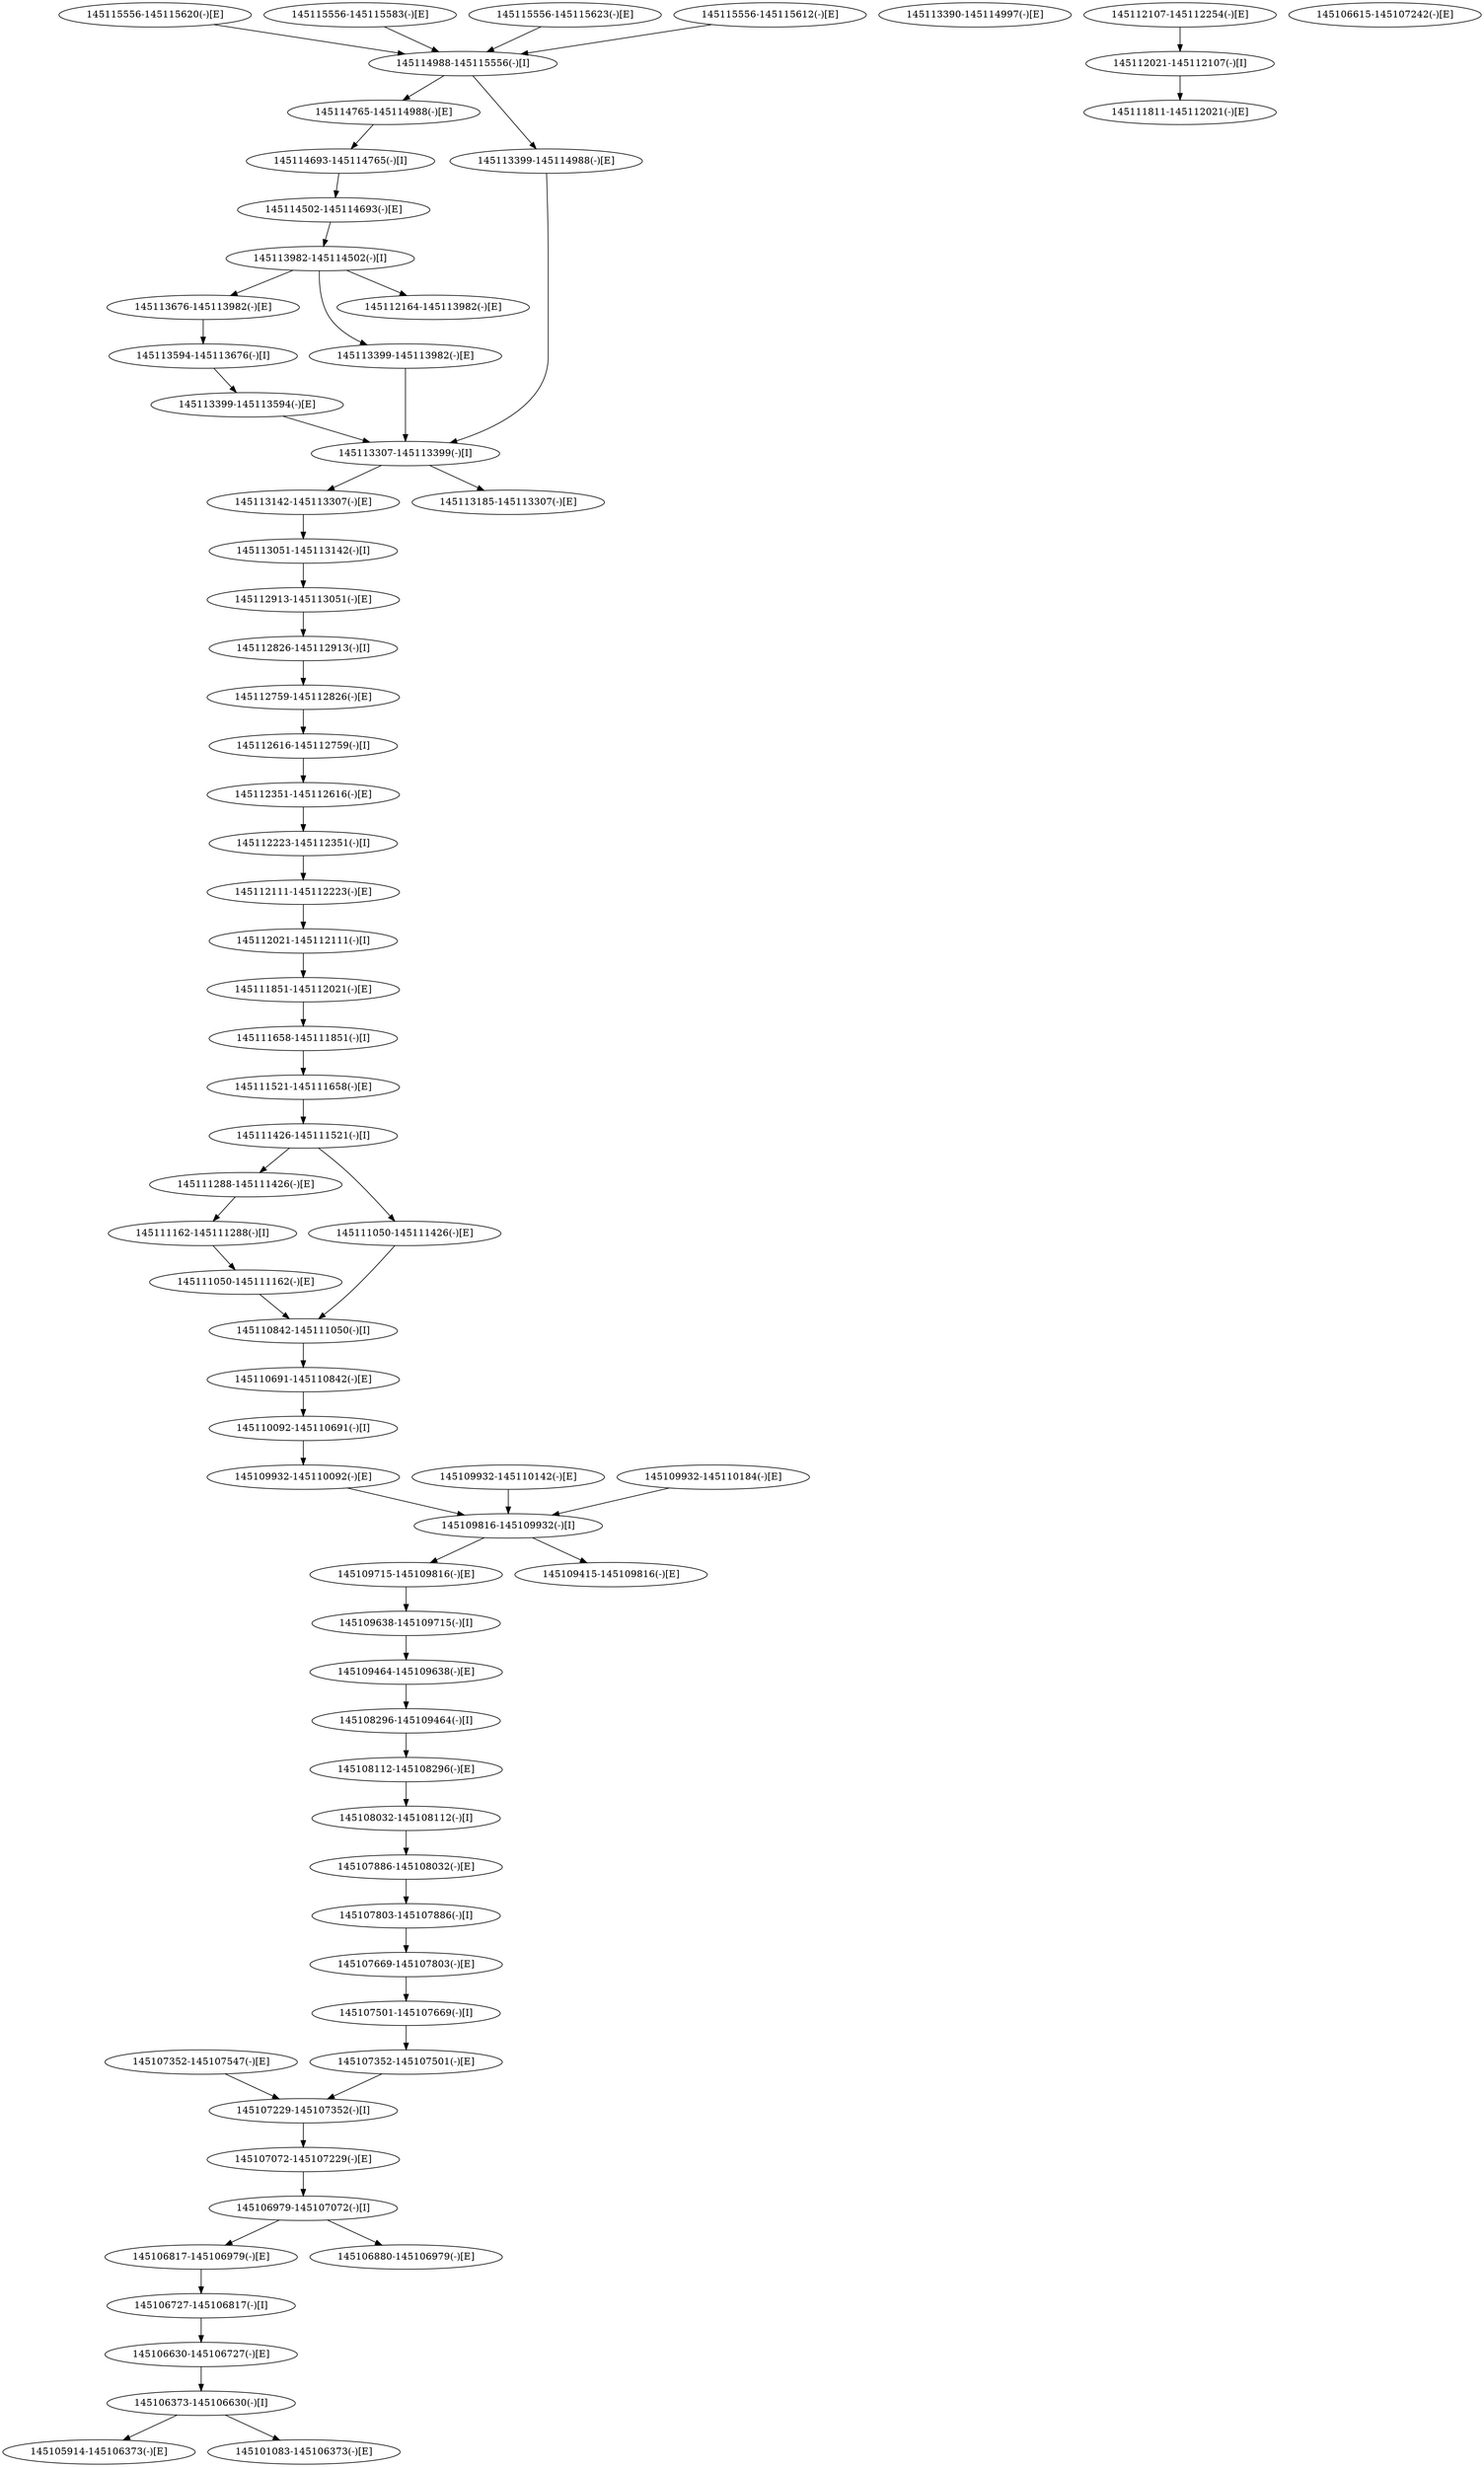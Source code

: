 strict digraph G {
"145107886-145108032(-)[E]" [scores="VCAP_SHEZH2=54.6406486377,VCAP_SHSCRAMBLE=120.284463136"];
"145106979-145107072(-)[I]" [scores="LNCAP_SHEZH2=50.3922060004,VCAP_SHEZH2=3435.62434585,VCAP_SHSCRAMBLE=3760.94913846"];
"145106727-145106817(-)[I]" [scores="VCAP_SHEZH2=3435.62434585,VCAP_SHSCRAMBLE=3760.94913846"];
"145109715-145109816(-)[E]" [scores="VCAP_SHEZH2=37.7993528247,VCAP_SHSCRAMBLE=83.210484772"];
"145112616-145112759(-)[I]" [scores="VCAP_SHEZH2=3435.62434585,VCAP_SHSCRAMBLE=3760.94913846"];
"145109415-145109816(-)[E]" [scores="LNCAP_SHEZH2=47.5048783209,LNCAP_SHSCRAMBLE=111.4800359"];
"145111288-145111426(-)[E]" [scores="VCAP_SHEZH2=51.6466404931"];
"145108032-145108112(-)[I]" [scores="VCAP_SHEZH2=3435.62434585,VCAP_SHSCRAMBLE=3760.94913846"];
"145108112-145108296(-)[E]" [scores="VCAP_SHEZH2=68.8621873242,VCAP_SHSCRAMBLE=151.591378198"];
"145109932-145110092(-)[E]" [scores="VCAP_SHEZH2=59.8801628906,VCAP_SHSCRAMBLE=131.818589738"];
"145106817-145106979(-)[E]" [scores="VCAP_SHEZH2=60.6286649267,VCAP_SHSCRAMBLE=133.46632211"];
"145109638-145109715(-)[I]" [scores="VCAP_SHEZH2=3435.62434585,VCAP_SHSCRAMBLE=3760.94913846"];
"145107072-145107229(-)[E]" [scores="LNCAP_SHEZH2=17.542297876,VCAP_SHEZH2=58.7574098364,VCAP_SHSCRAMBLE=129.34699118"];
"145113142-145113307(-)[E]" [scores="VCAP_SHEZH2=61.7514179809,VCAP_SHSCRAMBLE=135.937920667"];
"145109816-145109932(-)[I]" [scores="LNCAP_SHEZH2=77.3583180637,LNCAP_SHSCRAMBLE=169.861102082,VCAP_SHEZH2=3435.62434585,VCAP_SHSCRAMBLE=3760.94913846"];
"145115556-145115620(-)[E]" [scores="VCAP_SHSCRAMBLE=52.7274358951"];
"145114988-145115556(-)[I]" [scores="LNCAP_SHEZH2=149.689917802,LNCAP_SHSCRAMBLE=423.395215517,VCAP_SHEZH2=3435.62434585,VCAP_SHSCRAMBLE=3760.94913846"];
"145112826-145112913(-)[I]" [scores="VCAP_SHEZH2=3435.62434585,VCAP_SHSCRAMBLE=3760.94913846"];
"145107352-145107547(-)[E]" [scores="LNCAP_SHEZH2=21.7882043683"];
"145114502-145114693(-)[E]" [scores="LNCAP_SHSCRAMBLE=35.7983559822,VCAP_SHEZH2=71.4819444506,VCAP_SHSCRAMBLE=157.3584415"];
"145107501-145107669(-)[I]" [scores="VCAP_SHEZH2=3435.62434585,VCAP_SHSCRAMBLE=3760.94913846"];
"145109932-145110142(-)[E]" [scores="LNCAP_SHSCRAMBLE=58.3810661819"];
"145109464-145109638(-)[E]" [scores="VCAP_SHEZH2=65.1196771435,VCAP_SHSCRAMBLE=143.35271634"];
"145106373-145106630(-)[I]" [scores="VCAP_SHEZH2=3435.62434585,VCAP_SHSCRAMBLE=3760.94913846"];
"145113676-145113982(-)[E]" [scores="VCAP_SHEZH2=114.520811528"];
"145106630-145106727(-)[E]" [scores="VCAP_SHEZH2=36.3023487524,VCAP_SHSCRAMBLE=79.9150200285"];
"145105914-145106373(-)[E]" [scores="VCAP_SHSCRAMBLE=378.15457931"];
"145113307-145113399(-)[I]" [scores="LNCAP_SHEZH2=149.689917802,VCAP_SHEZH2=3435.62434585,VCAP_SHSCRAMBLE=3760.94913846"];
"145111050-145111162(-)[E]" [scores="VCAP_SHEZH2=41.9161140234"];
"145113399-145113982(-)[E]" [scores="VCAP_SHSCRAMBLE=480.313986357"];
"145109932-145110184(-)[E]" [scores="LNCAP_SHEZH2=29.8534397428"];
"145111162-145111288(-)[I]" [scores="VCAP_SHEZH2=3435.62434585"];
"145107229-145107352(-)[I]" [scores="LNCAP_SHEZH2=50.3922060004,VCAP_SHEZH2=3435.62434585,VCAP_SHSCRAMBLE=3760.94913846"];
"145113051-145113142(-)[I]" [scores="VCAP_SHEZH2=3435.62434585,VCAP_SHSCRAMBLE=3760.94913846"];
"145111426-145111521(-)[I]" [scores="VCAP_SHEZH2=3435.62434585,VCAP_SHSCRAMBLE=3760.94913846"];
"145111851-145112021(-)[E]" [scores="VCAP_SHEZH2=63.6226730713,VCAP_SHSCRAMBLE=140.057251596"];
"145112164-145113982(-)[E]" [scores="LNCAP_SHSCRAMBLE=340.740372647"];
"145114765-145114988(-)[E]" [scores="LNCAP_SHSCRAMBLE=41.7959863038,VCAP_SHEZH2=83.4579770288,VCAP_SHSCRAMBLE=183.722159447"];
"145113390-145114997(-)[E]" [scores="LNCAP_SHEZH2=42.093909709"];
"145113399-145113594(-)[E]" [scores="VCAP_SHEZH2=72.9789485229"];
"145110842-145111050(-)[I]" [scores="VCAP_SHEZH2=3435.62434585,VCAP_SHSCRAMBLE=3760.94913846"];
"145108296-145109464(-)[I]" [scores="VCAP_SHEZH2=3435.62434585,VCAP_SHSCRAMBLE=3760.94913846"];
"145112111-145112223(-)[E]" [scores="VCAP_SHEZH2=41.9161140234,VCAP_SHSCRAMBLE=92.2730128165"];
"145110092-145110691(-)[I]" [scores="VCAP_SHEZH2=3435.62434585,VCAP_SHSCRAMBLE=3760.94913846"];
"145115556-145115583(-)[E]" [scores="LNCAP_SHSCRAMBLE=5.06050058387"];
"145112913-145113051(-)[E]" [scores="VCAP_SHEZH2=51.6466404931,VCAP_SHSCRAMBLE=113.693533649"];
"145112021-145112107(-)[I]" [scores="LNCAP_SHEZH2=18.4992162882"];
"145115556-145115623(-)[E]" [scores="LNCAP_SHEZH2=5.64073368546"];
"145112759-145112826(-)[E]" [scores="VCAP_SHEZH2=25.0748182104,VCAP_SHSCRAMBLE=55.1990344527"];
"145113982-145114502(-)[I]" [scores="LNCAP_SHSCRAMBLE=423.395215517,VCAP_SHEZH2=3435.62434585,VCAP_SHSCRAMBLE=3760.94913846"];
"145113399-145114988(-)[E]" [scores="LNCAP_SHEZH2=133.777997406"];
"145113594-145113676(-)[I]" [scores="VCAP_SHEZH2=3435.62434585"];
"145111050-145111426(-)[E]" [scores="VCAP_SHSCRAMBLE=309.773685884"];
"145111811-145112021(-)[E]" [scores="LNCAP_SHEZH2=10.8818919342"];
"145107669-145107803(-)[E]" [scores="VCAP_SHEZH2=50.1496364209,VCAP_SHSCRAMBLE=110.398068905"];
"145107352-145107501(-)[E]" [scores="VCAP_SHEZH2=55.7634016919,VCAP_SHSCRAMBLE=122.756061693"];
"145114693-145114765(-)[I]" [scores="LNCAP_SHSCRAMBLE=423.395215517,VCAP_SHEZH2=3435.62434585,VCAP_SHSCRAMBLE=3760.94913846"];
"145106615-145107242(-)[E]" [scores="LNCAP_SHEZH2=45.2497798039"];
"145111521-145111658(-)[E]" [scores="VCAP_SHEZH2=51.2723894751,VCAP_SHSCRAMBLE=112.869667463"];
"145110691-145110842(-)[E]" [scores="VCAP_SHEZH2=56.511903728,VCAP_SHSCRAMBLE=124.403794065"];
"145115556-145115612(-)[E]" [scores="VCAP_SHEZH2=20.9580570117"];
"145112107-145112254(-)[E]" [scores="LNCAP_SHEZH2=7.61732435395"];
"145107803-145107886(-)[I]" [scores="VCAP_SHEZH2=3435.62434585,VCAP_SHSCRAMBLE=3760.94913846"];
"145112021-145112111(-)[I]" [scores="VCAP_SHEZH2=3435.62434585,VCAP_SHSCRAMBLE=3760.94913846"];
"145112351-145112616(-)[E]" [scores="VCAP_SHEZH2=99.1765197875,VCAP_SHSCRAMBLE=218.324539253"];
"145111658-145111851(-)[I]" [scores="VCAP_SHEZH2=3435.62434585,VCAP_SHSCRAMBLE=3760.94913846"];
"145112223-145112351(-)[I]" [scores="VCAP_SHEZH2=3435.62434585,VCAP_SHSCRAMBLE=3760.94913846"];
"145101083-145106373(-)[E]" [scores="VCAP_SHEZH2=1979.78788557"];
"145106880-145106979(-)[E]" [scores="LNCAP_SHEZH2=11.0617037562"];
"145113185-145113307(-)[E]" [scores="LNCAP_SHEZH2=10.2711867108"];
"145107886-145108032(-)[E]" -> "145107803-145107886(-)[I]";
"145106979-145107072(-)[I]" -> "145106817-145106979(-)[E]";
"145106979-145107072(-)[I]" -> "145106880-145106979(-)[E]";
"145106727-145106817(-)[I]" -> "145106630-145106727(-)[E]";
"145109715-145109816(-)[E]" -> "145109638-145109715(-)[I]";
"145112616-145112759(-)[I]" -> "145112351-145112616(-)[E]";
"145111288-145111426(-)[E]" -> "145111162-145111288(-)[I]";
"145108032-145108112(-)[I]" -> "145107886-145108032(-)[E]";
"145108112-145108296(-)[E]" -> "145108032-145108112(-)[I]";
"145109932-145110092(-)[E]" -> "145109816-145109932(-)[I]";
"145106817-145106979(-)[E]" -> "145106727-145106817(-)[I]";
"145109638-145109715(-)[I]" -> "145109464-145109638(-)[E]";
"145107072-145107229(-)[E]" -> "145106979-145107072(-)[I]";
"145113142-145113307(-)[E]" -> "145113051-145113142(-)[I]";
"145109816-145109932(-)[I]" -> "145109715-145109816(-)[E]";
"145109816-145109932(-)[I]" -> "145109415-145109816(-)[E]";
"145115556-145115620(-)[E]" -> "145114988-145115556(-)[I]";
"145114988-145115556(-)[I]" -> "145114765-145114988(-)[E]";
"145114988-145115556(-)[I]" -> "145113399-145114988(-)[E]";
"145112826-145112913(-)[I]" -> "145112759-145112826(-)[E]";
"145107352-145107547(-)[E]" -> "145107229-145107352(-)[I]";
"145114502-145114693(-)[E]" -> "145113982-145114502(-)[I]";
"145107501-145107669(-)[I]" -> "145107352-145107501(-)[E]";
"145109932-145110142(-)[E]" -> "145109816-145109932(-)[I]";
"145109464-145109638(-)[E]" -> "145108296-145109464(-)[I]";
"145106373-145106630(-)[I]" -> "145101083-145106373(-)[E]";
"145106373-145106630(-)[I]" -> "145105914-145106373(-)[E]";
"145113676-145113982(-)[E]" -> "145113594-145113676(-)[I]";
"145106630-145106727(-)[E]" -> "145106373-145106630(-)[I]";
"145113307-145113399(-)[I]" -> "145113142-145113307(-)[E]";
"145113307-145113399(-)[I]" -> "145113185-145113307(-)[E]";
"145111050-145111162(-)[E]" -> "145110842-145111050(-)[I]";
"145113399-145113982(-)[E]" -> "145113307-145113399(-)[I]";
"145109932-145110184(-)[E]" -> "145109816-145109932(-)[I]";
"145111162-145111288(-)[I]" -> "145111050-145111162(-)[E]";
"145107229-145107352(-)[I]" -> "145107072-145107229(-)[E]";
"145113051-145113142(-)[I]" -> "145112913-145113051(-)[E]";
"145111426-145111521(-)[I]" -> "145111288-145111426(-)[E]";
"145111426-145111521(-)[I]" -> "145111050-145111426(-)[E]";
"145111851-145112021(-)[E]" -> "145111658-145111851(-)[I]";
"145114765-145114988(-)[E]" -> "145114693-145114765(-)[I]";
"145113399-145113594(-)[E]" -> "145113307-145113399(-)[I]";
"145110842-145111050(-)[I]" -> "145110691-145110842(-)[E]";
"145108296-145109464(-)[I]" -> "145108112-145108296(-)[E]";
"145112111-145112223(-)[E]" -> "145112021-145112111(-)[I]";
"145110092-145110691(-)[I]" -> "145109932-145110092(-)[E]";
"145115556-145115583(-)[E]" -> "145114988-145115556(-)[I]";
"145112913-145113051(-)[E]" -> "145112826-145112913(-)[I]";
"145112021-145112107(-)[I]" -> "145111811-145112021(-)[E]";
"145115556-145115623(-)[E]" -> "145114988-145115556(-)[I]";
"145112759-145112826(-)[E]" -> "145112616-145112759(-)[I]";
"145113982-145114502(-)[I]" -> "145113399-145113982(-)[E]";
"145113982-145114502(-)[I]" -> "145112164-145113982(-)[E]";
"145113982-145114502(-)[I]" -> "145113676-145113982(-)[E]";
"145113399-145114988(-)[E]" -> "145113307-145113399(-)[I]";
"145113594-145113676(-)[I]" -> "145113399-145113594(-)[E]";
"145111050-145111426(-)[E]" -> "145110842-145111050(-)[I]";
"145107669-145107803(-)[E]" -> "145107501-145107669(-)[I]";
"145107352-145107501(-)[E]" -> "145107229-145107352(-)[I]";
"145114693-145114765(-)[I]" -> "145114502-145114693(-)[E]";
"145111521-145111658(-)[E]" -> "145111426-145111521(-)[I]";
"145110691-145110842(-)[E]" -> "145110092-145110691(-)[I]";
"145115556-145115612(-)[E]" -> "145114988-145115556(-)[I]";
"145112107-145112254(-)[E]" -> "145112021-145112107(-)[I]";
"145107803-145107886(-)[I]" -> "145107669-145107803(-)[E]";
"145112021-145112111(-)[I]" -> "145111851-145112021(-)[E]";
"145112351-145112616(-)[E]" -> "145112223-145112351(-)[I]";
"145111658-145111851(-)[I]" -> "145111521-145111658(-)[E]";
"145112223-145112351(-)[I]" -> "145112111-145112223(-)[E]";
}
